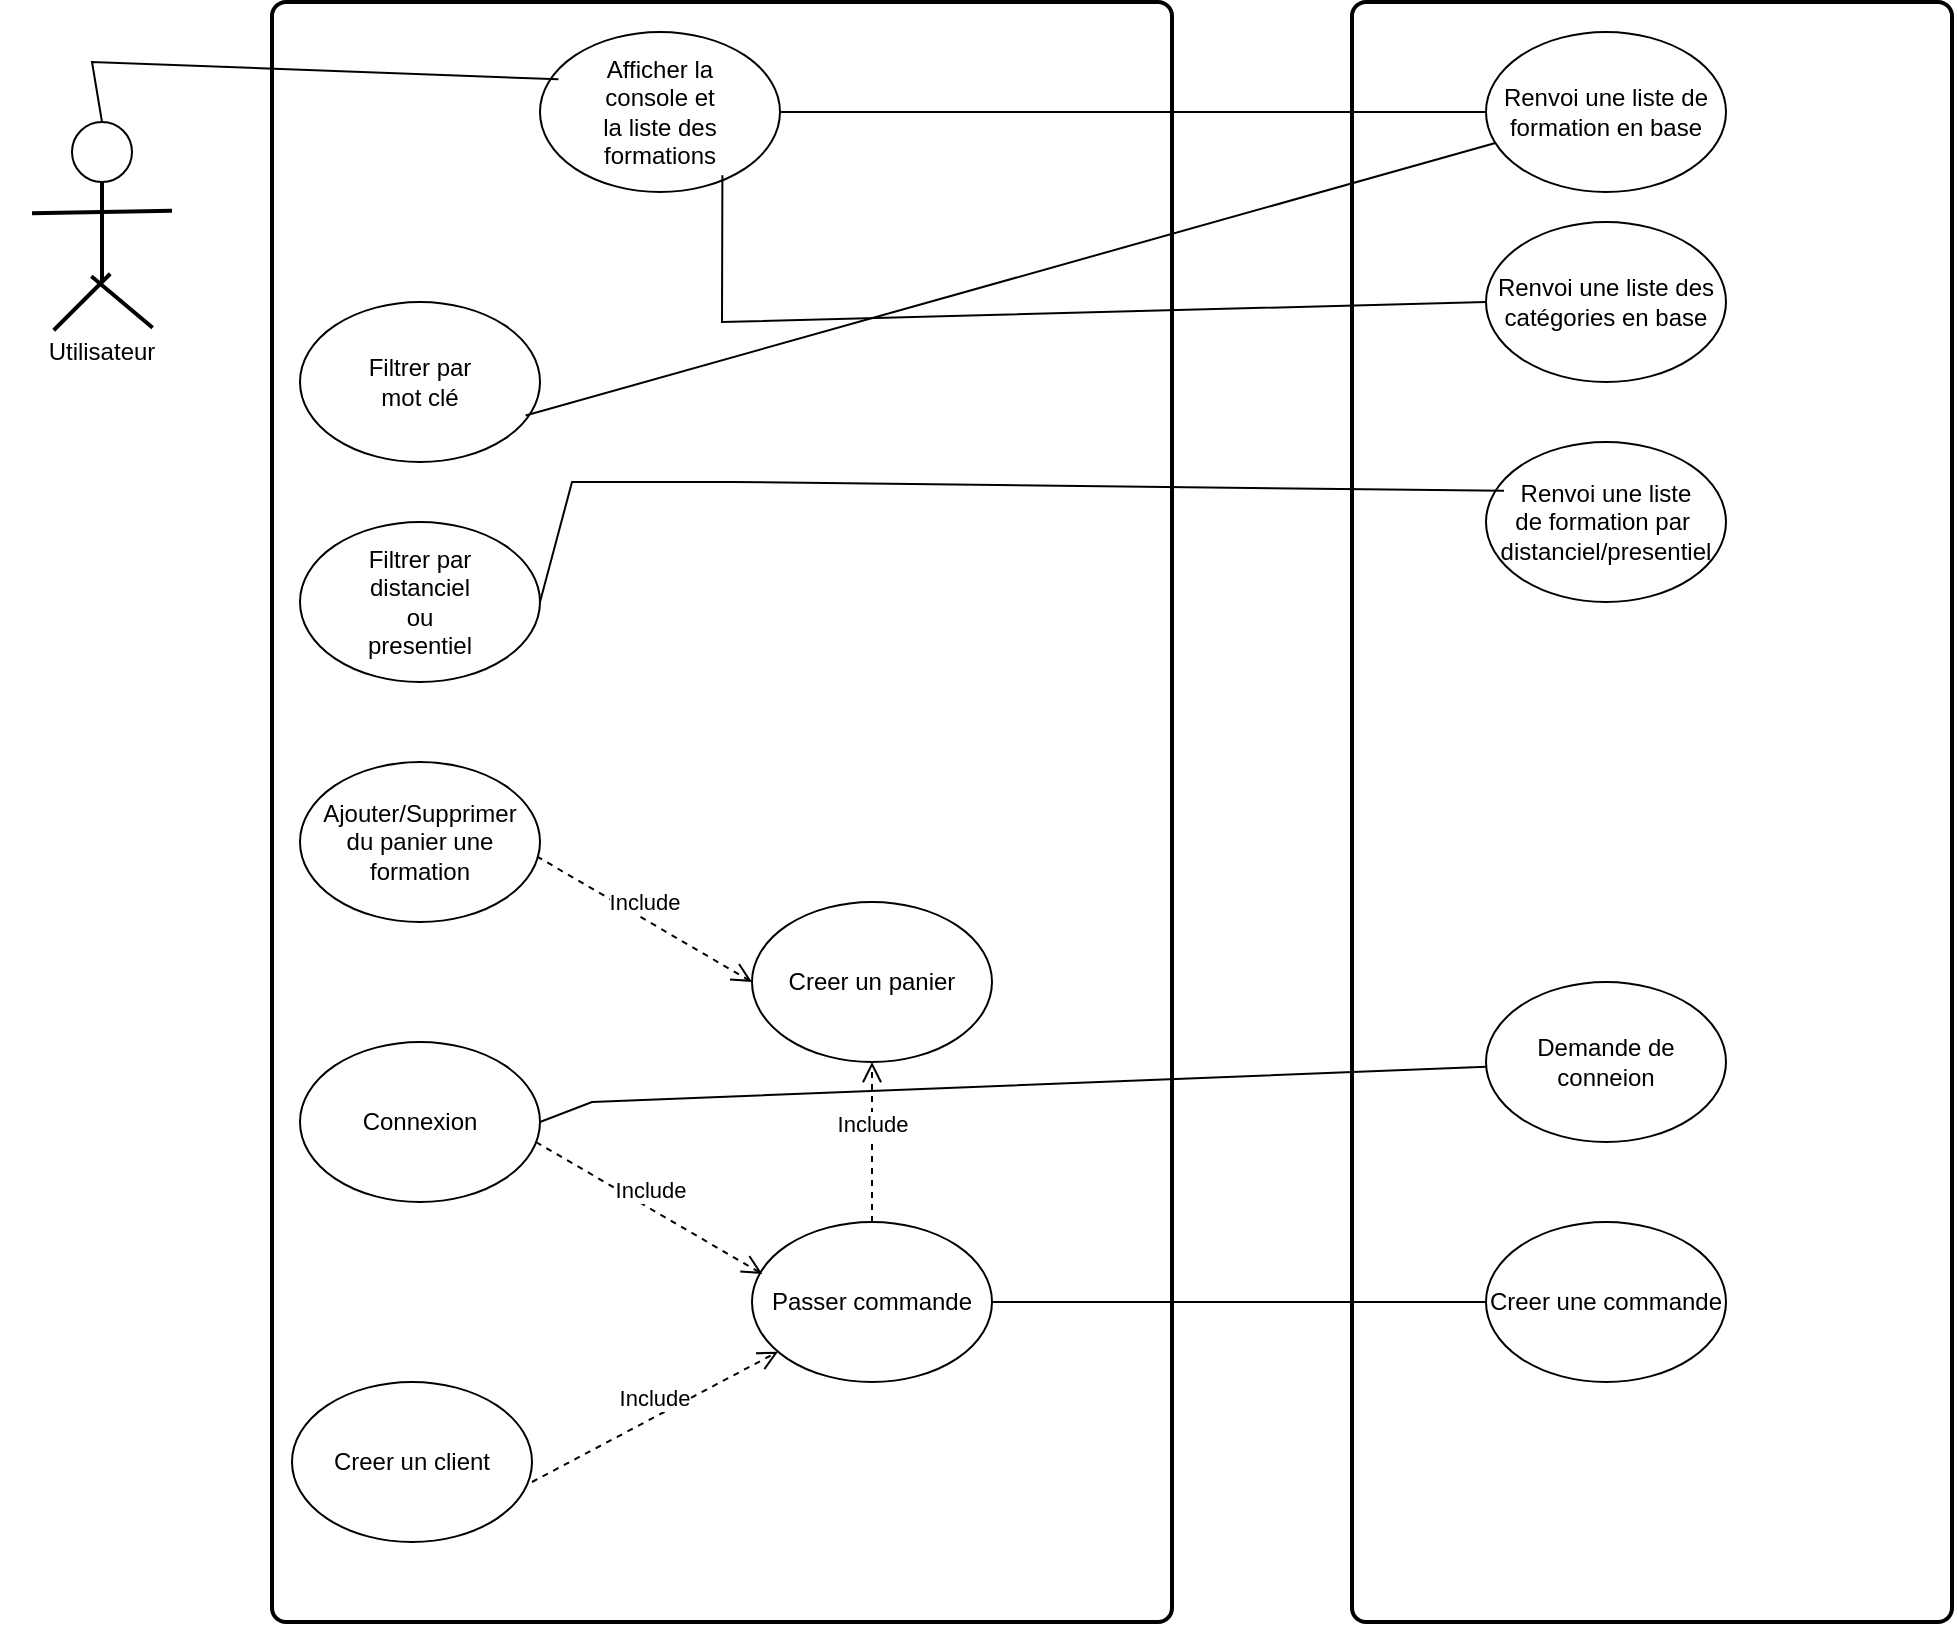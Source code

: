<mxfile version="24.8.1">
  <diagram name="Page-1" id="9AZqfxNSAQDTJWRUlxz5">
    <mxGraphModel dx="1500" dy="757" grid="1" gridSize="10" guides="1" tooltips="1" connect="1" arrows="1" fold="1" page="1" pageScale="1" pageWidth="827" pageHeight="1169" math="0" shadow="0">
      <root>
        <mxCell id="0" />
        <mxCell id="1" parent="0" />
        <mxCell id="qORojct2lztHWQQSkaOx-47" value="" style="rounded=1;whiteSpace=wrap;html=1;absoluteArcSize=1;arcSize=14;strokeWidth=2;" vertex="1" parent="1">
          <mxGeometry x="760" y="10" width="300" height="810" as="geometry" />
        </mxCell>
        <mxCell id="qORojct2lztHWQQSkaOx-46" value="" style="rounded=1;whiteSpace=wrap;html=1;absoluteArcSize=1;arcSize=14;strokeWidth=2;" vertex="1" parent="1">
          <mxGeometry x="220" y="10" width="450" height="810" as="geometry" />
        </mxCell>
        <mxCell id="qORojct2lztHWQQSkaOx-12" value="" style="verticalLabelPosition=bottom;verticalAlign=top;html=1;shape=mxgraph.flowchart.on-page_reference;" vertex="1" parent="1">
          <mxGeometry x="120" y="70" width="30" height="30" as="geometry" />
        </mxCell>
        <mxCell id="qORojct2lztHWQQSkaOx-13" value="" style="line;strokeWidth=2;direction=south;html=1;" vertex="1" parent="1">
          <mxGeometry x="130" y="100" width="10" height="50" as="geometry" />
        </mxCell>
        <mxCell id="qORojct2lztHWQQSkaOx-14" value="" style="line;strokeWidth=2;direction=south;html=1;rotation=89;" vertex="1" parent="1">
          <mxGeometry x="100" y="80" width="70" height="70" as="geometry" />
        </mxCell>
        <mxCell id="qORojct2lztHWQQSkaOx-15" value="" style="line;strokeWidth=2;direction=south;html=1;rotation=45;" vertex="1" parent="1">
          <mxGeometry x="90" y="140" width="70" height="40" as="geometry" />
        </mxCell>
        <mxCell id="qORojct2lztHWQQSkaOx-19" value="" style="line;strokeWidth=2;direction=south;html=1;rotation=-230;" vertex="1" parent="1">
          <mxGeometry x="110" y="140" width="70" height="40" as="geometry" />
        </mxCell>
        <mxCell id="qORojct2lztHWQQSkaOx-20" value="" style="ellipse;whiteSpace=wrap;html=1;" vertex="1" parent="1">
          <mxGeometry x="354" y="25" width="120" height="80" as="geometry" />
        </mxCell>
        <mxCell id="qORojct2lztHWQQSkaOx-21" value="Afficher la console et la liste des formations" style="text;strokeColor=none;align=center;fillColor=none;html=1;verticalAlign=middle;whiteSpace=wrap;rounded=0;" vertex="1" parent="1">
          <mxGeometry x="384" y="50" width="60" height="30" as="geometry" />
        </mxCell>
        <mxCell id="qORojct2lztHWQQSkaOx-22" value="" style="ellipse;whiteSpace=wrap;html=1;" vertex="1" parent="1">
          <mxGeometry x="234" y="160" width="120" height="80" as="geometry" />
        </mxCell>
        <mxCell id="qORojct2lztHWQQSkaOx-23" value="Filtrer par mot clé" style="text;strokeColor=none;align=center;fillColor=none;html=1;verticalAlign=middle;whiteSpace=wrap;rounded=0;" vertex="1" parent="1">
          <mxGeometry x="264" y="185" width="60" height="30" as="geometry" />
        </mxCell>
        <mxCell id="qORojct2lztHWQQSkaOx-24" value="" style="ellipse;whiteSpace=wrap;html=1;" vertex="1" parent="1">
          <mxGeometry x="234" y="270" width="120" height="80" as="geometry" />
        </mxCell>
        <mxCell id="qORojct2lztHWQQSkaOx-25" value="Filtrer par distanciel ou presentiel" style="text;strokeColor=none;align=center;fillColor=none;html=1;verticalAlign=middle;whiteSpace=wrap;rounded=0;" vertex="1" parent="1">
          <mxGeometry x="264" y="295" width="60" height="30" as="geometry" />
        </mxCell>
        <mxCell id="qORojct2lztHWQQSkaOx-26" value="Utilisateur" style="text;strokeColor=none;align=center;fillColor=none;html=1;verticalAlign=middle;whiteSpace=wrap;rounded=0;" vertex="1" parent="1">
          <mxGeometry x="105" y="170" width="60" height="30" as="geometry" />
        </mxCell>
        <mxCell id="qORojct2lztHWQQSkaOx-27" value="" style="ellipse;whiteSpace=wrap;html=1;" vertex="1" parent="1">
          <mxGeometry x="234" y="390" width="120" height="80" as="geometry" />
        </mxCell>
        <mxCell id="qORojct2lztHWQQSkaOx-28" value="Ajouter/Supprimer du panier une formation" style="text;strokeColor=none;align=center;fillColor=none;html=1;verticalAlign=middle;whiteSpace=wrap;rounded=0;" vertex="1" parent="1">
          <mxGeometry x="264" y="415" width="60" height="30" as="geometry" />
        </mxCell>
        <mxCell id="qORojct2lztHWQQSkaOx-29" value="Creer un panier" style="ellipse;whiteSpace=wrap;html=1;" vertex="1" parent="1">
          <mxGeometry x="460" y="460" width="120" height="80" as="geometry" />
        </mxCell>
        <mxCell id="qORojct2lztHWQQSkaOx-31" value="Include" style="html=1;verticalAlign=bottom;endArrow=open;dashed=1;endSize=8;curved=0;rounded=0;exitX=0.987;exitY=0.59;exitDx=0;exitDy=0;exitPerimeter=0;entryX=0;entryY=0.5;entryDx=0;entryDy=0;" edge="1" parent="1" source="qORojct2lztHWQQSkaOx-27" target="qORojct2lztHWQQSkaOx-29">
          <mxGeometry relative="1" as="geometry">
            <mxPoint x="450" y="480" as="sourcePoint" />
            <mxPoint x="370" y="480" as="targetPoint" />
          </mxGeometry>
        </mxCell>
        <mxCell id="qORojct2lztHWQQSkaOx-32" value="Connexion" style="ellipse;whiteSpace=wrap;html=1;" vertex="1" parent="1">
          <mxGeometry x="234" y="530" width="120" height="80" as="geometry" />
        </mxCell>
        <mxCell id="qORojct2lztHWQQSkaOx-33" value="Passer commande" style="ellipse;whiteSpace=wrap;html=1;" vertex="1" parent="1">
          <mxGeometry x="460" y="620" width="120" height="80" as="geometry" />
        </mxCell>
        <mxCell id="qORojct2lztHWQQSkaOx-34" value="Include" style="html=1;verticalAlign=bottom;endArrow=open;dashed=1;endSize=8;curved=0;rounded=0;exitX=0.987;exitY=0.59;exitDx=0;exitDy=0;exitPerimeter=0;entryX=0.043;entryY=0.325;entryDx=0;entryDy=0;entryPerimeter=0;" edge="1" parent="1" target="qORojct2lztHWQQSkaOx-33">
          <mxGeometry relative="1" as="geometry">
            <mxPoint x="352" y="580" as="sourcePoint" />
            <mxPoint x="460" y="643" as="targetPoint" />
          </mxGeometry>
        </mxCell>
        <mxCell id="qORojct2lztHWQQSkaOx-35" value="Creer un client" style="ellipse;whiteSpace=wrap;html=1;" vertex="1" parent="1">
          <mxGeometry x="230" y="700" width="120" height="80" as="geometry" />
        </mxCell>
        <mxCell id="qORojct2lztHWQQSkaOx-36" value="Include" style="html=1;verticalAlign=bottom;endArrow=open;dashed=1;endSize=8;curved=0;rounded=0;exitX=1;exitY=0.625;exitDx=0;exitDy=0;exitPerimeter=0;" edge="1" parent="1" source="qORojct2lztHWQQSkaOx-35" target="qORojct2lztHWQQSkaOx-33">
          <mxGeometry relative="1" as="geometry">
            <mxPoint x="354" y="740" as="sourcePoint" />
            <mxPoint x="467" y="806" as="targetPoint" />
          </mxGeometry>
        </mxCell>
        <mxCell id="qORojct2lztHWQQSkaOx-38" value="Renvoi une liste de formation en base" style="ellipse;whiteSpace=wrap;html=1;" vertex="1" parent="1">
          <mxGeometry x="827" y="25" width="120" height="80" as="geometry" />
        </mxCell>
        <mxCell id="qORojct2lztHWQQSkaOx-39" value="Renvoi une liste des catégories en base" style="ellipse;whiteSpace=wrap;html=1;" vertex="1" parent="1">
          <mxGeometry x="827" y="120" width="120" height="80" as="geometry" />
        </mxCell>
        <mxCell id="qORojct2lztHWQQSkaOx-40" value="Renvoi une liste&lt;div&gt;de formation par&amp;nbsp;&lt;/div&gt;&lt;div&gt;distanciel/presentiel&lt;/div&gt;" style="ellipse;whiteSpace=wrap;html=1;" vertex="1" parent="1">
          <mxGeometry x="827" y="230" width="120" height="80" as="geometry" />
        </mxCell>
        <mxCell id="qORojct2lztHWQQSkaOx-41" value="Demande de conneion" style="ellipse;whiteSpace=wrap;html=1;" vertex="1" parent="1">
          <mxGeometry x="827" y="500" width="120" height="80" as="geometry" />
        </mxCell>
        <mxCell id="qORojct2lztHWQQSkaOx-42" value="Creer une commande" style="ellipse;whiteSpace=wrap;html=1;" vertex="1" parent="1">
          <mxGeometry x="827" y="620" width="120" height="80" as="geometry" />
        </mxCell>
        <mxCell id="qORojct2lztHWQQSkaOx-48" value="" style="endArrow=none;html=1;rounded=0;entryX=0.077;entryY=0.296;entryDx=0;entryDy=0;entryPerimeter=0;exitX=0.5;exitY=0;exitDx=0;exitDy=0;exitPerimeter=0;" edge="1" parent="1" source="qORojct2lztHWQQSkaOx-12" target="qORojct2lztHWQQSkaOx-20">
          <mxGeometry relative="1" as="geometry">
            <mxPoint x="140" y="60" as="sourcePoint" />
            <mxPoint x="280" y="50.0" as="targetPoint" />
            <Array as="points">
              <mxPoint x="130" y="40" />
            </Array>
          </mxGeometry>
        </mxCell>
        <mxCell id="qORojct2lztHWQQSkaOx-49" value="" style="endArrow=none;html=1;rounded=0;entryX=0;entryY=0.5;entryDx=0;entryDy=0;" edge="1" parent="1" source="qORojct2lztHWQQSkaOx-20" target="qORojct2lztHWQQSkaOx-38">
          <mxGeometry relative="1" as="geometry">
            <mxPoint x="550" y="64.29" as="sourcePoint" />
            <mxPoint x="710" y="64.29" as="targetPoint" />
          </mxGeometry>
        </mxCell>
        <mxCell id="qORojct2lztHWQQSkaOx-50" value="" style="endArrow=none;html=1;rounded=0;exitX=0.94;exitY=0.709;exitDx=0;exitDy=0;exitPerimeter=0;" edge="1" parent="1" source="qORojct2lztHWQQSkaOx-22" target="qORojct2lztHWQQSkaOx-38">
          <mxGeometry relative="1" as="geometry">
            <mxPoint x="414" y="215" as="sourcePoint" />
            <mxPoint x="574" y="215" as="targetPoint" />
            <Array as="points" />
          </mxGeometry>
        </mxCell>
        <mxCell id="qORojct2lztHWQQSkaOx-51" value="" style="endArrow=none;html=1;rounded=0;entryX=0;entryY=0.5;entryDx=0;entryDy=0;exitX=0.76;exitY=0.896;exitDx=0;exitDy=0;exitPerimeter=0;" edge="1" parent="1" source="qORojct2lztHWQQSkaOx-20" target="qORojct2lztHWQQSkaOx-39">
          <mxGeometry relative="1" as="geometry">
            <mxPoint x="640" y="160" as="sourcePoint" />
            <mxPoint x="800" y="160" as="targetPoint" />
            <Array as="points">
              <mxPoint x="445" y="170" />
            </Array>
          </mxGeometry>
        </mxCell>
        <mxCell id="qORojct2lztHWQQSkaOx-53" value="" style="endArrow=none;html=1;rounded=0;entryX=0.075;entryY=0.305;entryDx=0;entryDy=0;entryPerimeter=0;exitX=1;exitY=0.5;exitDx=0;exitDy=0;" edge="1" parent="1" source="qORojct2lztHWQQSkaOx-24" target="qORojct2lztHWQQSkaOx-40">
          <mxGeometry relative="1" as="geometry">
            <mxPoint x="370" y="308.57" as="sourcePoint" />
            <mxPoint x="530" y="308.57" as="targetPoint" />
            <Array as="points">
              <mxPoint x="370" y="250" />
              <mxPoint x="450" y="250" />
            </Array>
          </mxGeometry>
        </mxCell>
        <mxCell id="qORojct2lztHWQQSkaOx-54" value="" style="endArrow=none;html=1;rounded=0;exitX=1;exitY=0.5;exitDx=0;exitDy=0;" edge="1" parent="1" source="qORojct2lztHWQQSkaOx-32" target="qORojct2lztHWQQSkaOx-41">
          <mxGeometry relative="1" as="geometry">
            <mxPoint x="365" y="569.58" as="sourcePoint" />
            <mxPoint x="525" y="569.58" as="targetPoint" />
            <Array as="points">
              <mxPoint x="380" y="560" />
            </Array>
          </mxGeometry>
        </mxCell>
        <mxCell id="qORojct2lztHWQQSkaOx-55" value="" style="endArrow=none;html=1;rounded=0;exitX=1;exitY=0.5;exitDx=0;exitDy=0;" edge="1" parent="1" source="qORojct2lztHWQQSkaOx-33" target="qORojct2lztHWQQSkaOx-42">
          <mxGeometry relative="1" as="geometry">
            <mxPoint x="590" y="659.29" as="sourcePoint" />
            <mxPoint x="750" y="659.29" as="targetPoint" />
          </mxGeometry>
        </mxCell>
        <mxCell id="qORojct2lztHWQQSkaOx-56" value="Include" style="html=1;verticalAlign=bottom;endArrow=open;dashed=1;endSize=8;curved=0;rounded=0;exitX=0.5;exitY=0;exitDx=0;exitDy=0;entryX=0.5;entryY=1;entryDx=0;entryDy=0;" edge="1" parent="1" source="qORojct2lztHWQQSkaOx-33" target="qORojct2lztHWQQSkaOx-29">
          <mxGeometry relative="1" as="geometry">
            <mxPoint x="520" y="610" as="sourcePoint" />
            <mxPoint x="643" y="545" as="targetPoint" />
          </mxGeometry>
        </mxCell>
      </root>
    </mxGraphModel>
  </diagram>
</mxfile>
